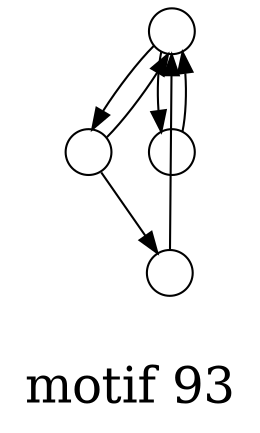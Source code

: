 /*****
motif 93
*****/

digraph G {
  graph [splines=false overlap=false]
  node  [shape=ellipse, width=0.3, height=0.3, label=""]
  0 ;
  1 ;
  2 ;
  3 ;
  0 -> 1;
  0 -> 2;
  1 -> 0;
  1 -> 3;
  2 -> 0;
  3 -> 0;
  label = "\nmotif 93\n";  fontsize=24;
}
